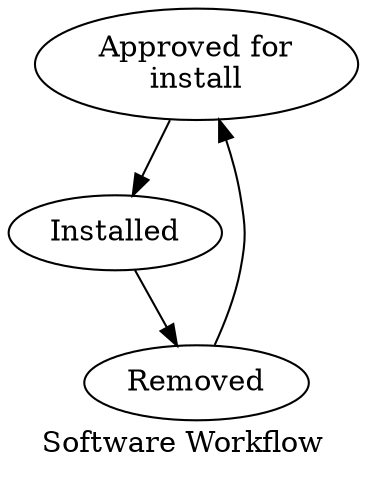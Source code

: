 digraph G {
	graph [overlap=false];
	label="Software Workflow";

	app [label="Approved for\ninstall"];
	in [label="Installed"];
	rm [label="Removed"];
	app -> in -> rm -> app;
}

